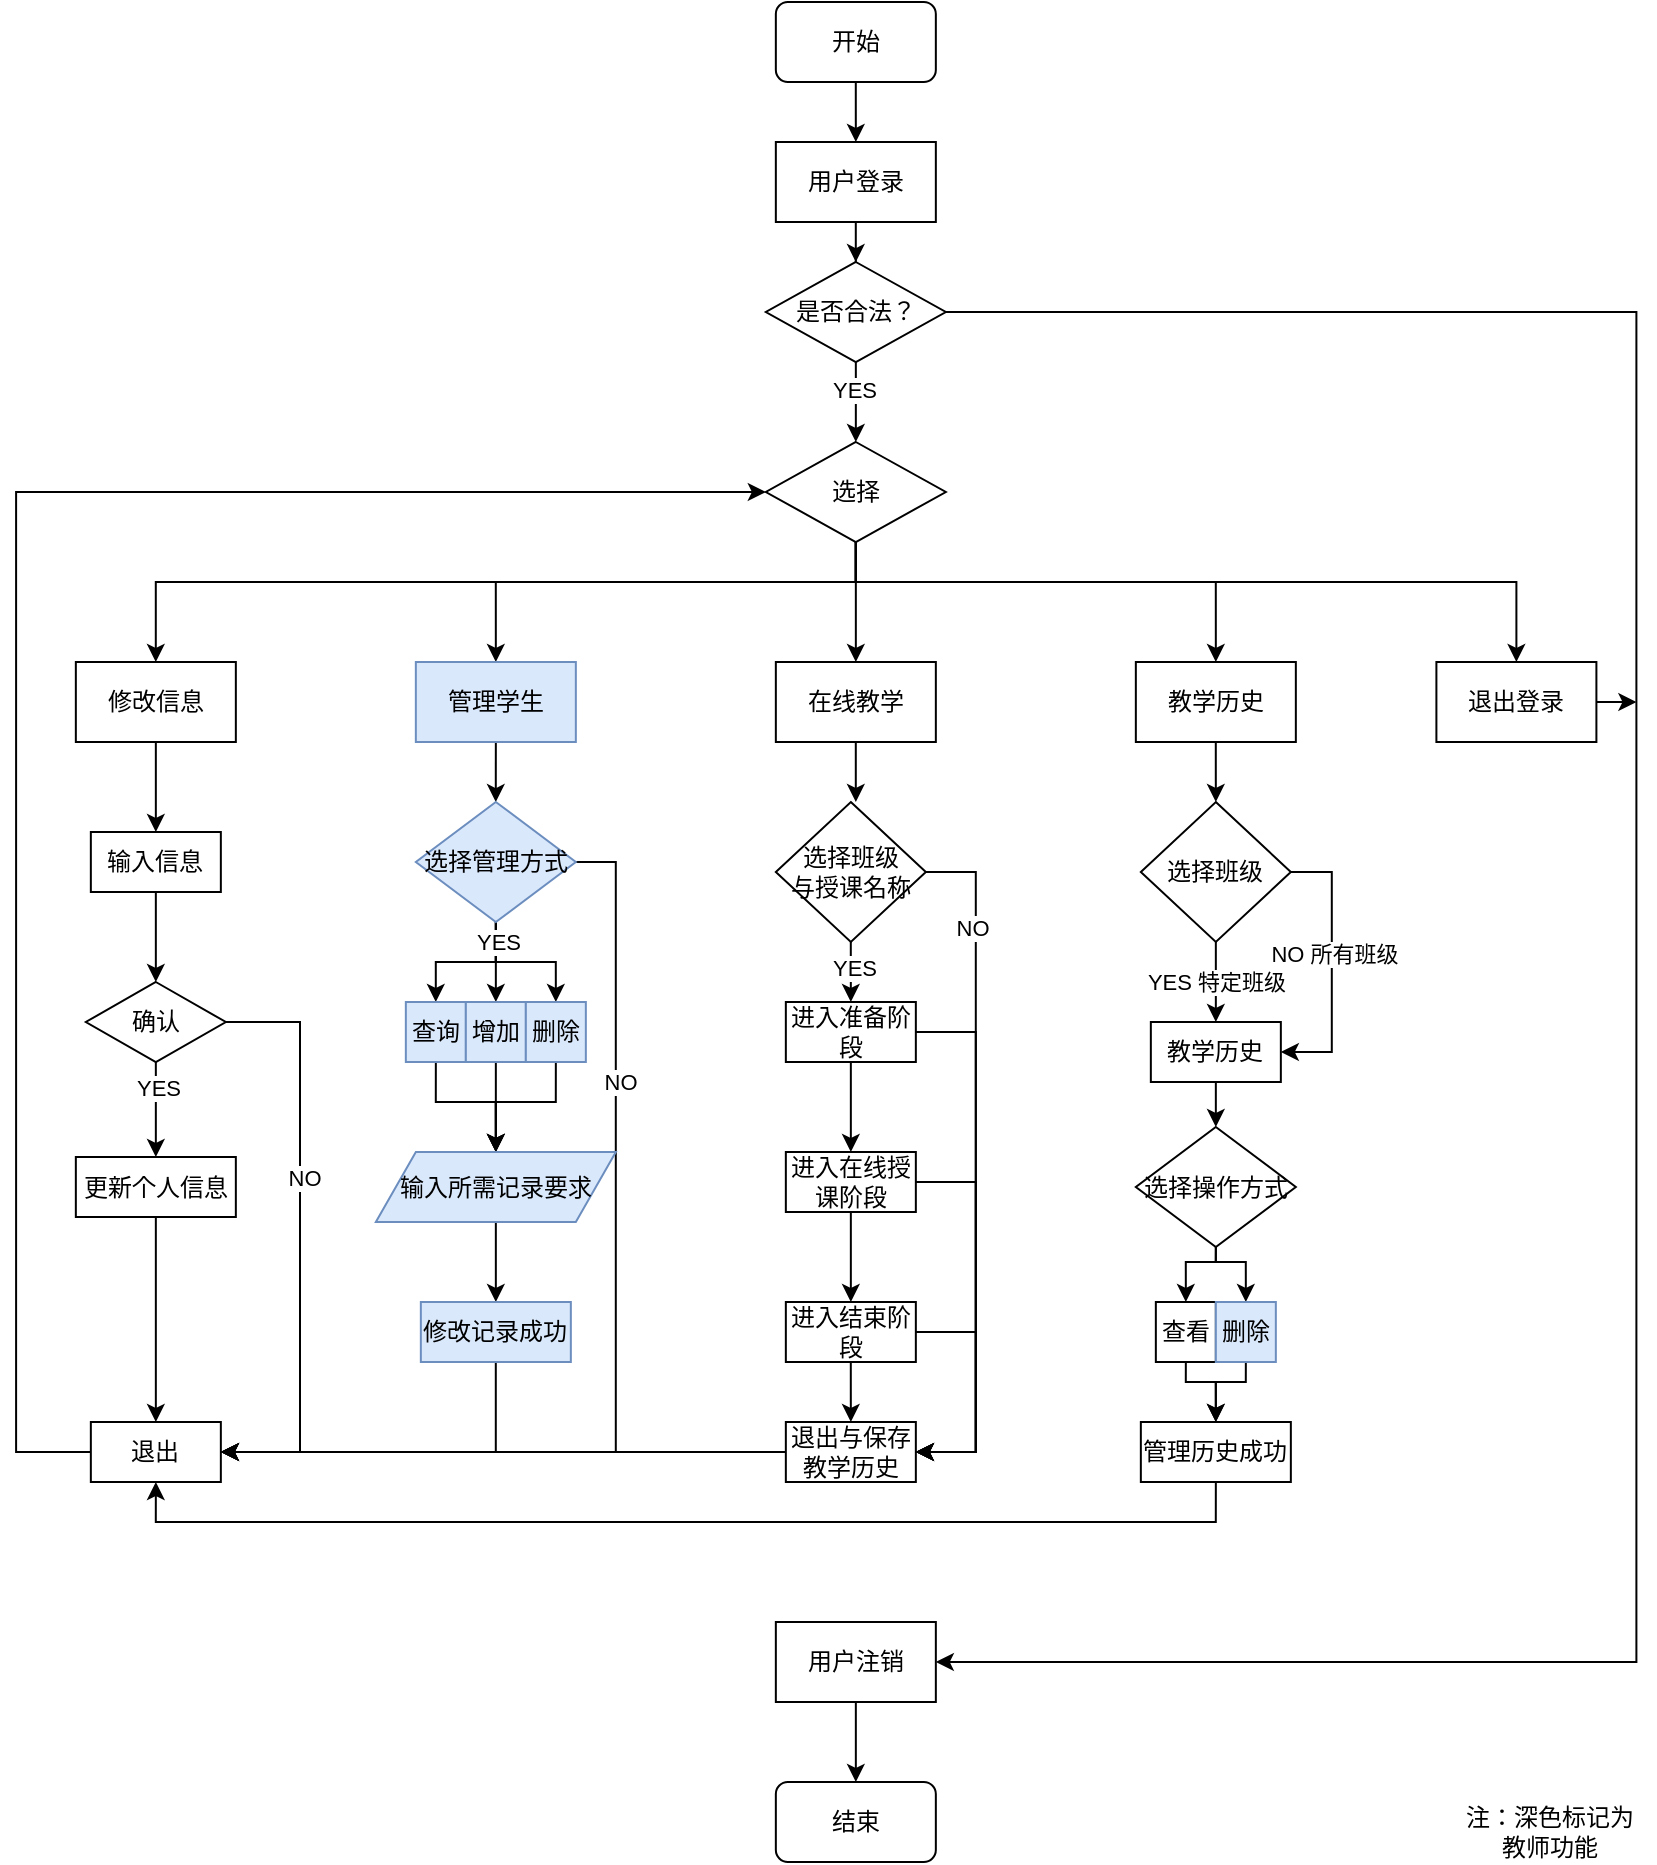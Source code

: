 <mxfile version="17.4.6" type="github">
  <diagram id="FC8rwYeyVndhtEH0XKV2" name="Page-1">
    <mxGraphModel dx="1266" dy="760" grid="1" gridSize="10" guides="1" tooltips="1" connect="1" arrows="1" fold="1" page="1" pageScale="1" pageWidth="827" pageHeight="1169" math="0" shadow="0">
      <root>
        <mxCell id="0" />
        <mxCell id="1" parent="0" />
        <mxCell id="85pWiXQKtu7gLdS7Zu_Z-138" style="edgeStyle=orthogonalEdgeStyle;rounded=0;orthogonalLoop=1;jettySize=auto;html=1;entryX=0.5;entryY=0;entryDx=0;entryDy=0;" edge="1" parent="1" source="85pWiXQKtu7gLdS7Zu_Z-2" target="85pWiXQKtu7gLdS7Zu_Z-4">
          <mxGeometry relative="1" as="geometry" />
        </mxCell>
        <mxCell id="85pWiXQKtu7gLdS7Zu_Z-2" value="开始" style="rounded=1;whiteSpace=wrap;html=1;" vertex="1" parent="1">
          <mxGeometry x="387.92" width="80" height="40" as="geometry" />
        </mxCell>
        <mxCell id="85pWiXQKtu7gLdS7Zu_Z-116" style="edgeStyle=orthogonalEdgeStyle;rounded=0;orthogonalLoop=1;jettySize=auto;html=1;" edge="1" parent="1" source="85pWiXQKtu7gLdS7Zu_Z-4" target="85pWiXQKtu7gLdS7Zu_Z-5">
          <mxGeometry relative="1" as="geometry" />
        </mxCell>
        <mxCell id="85pWiXQKtu7gLdS7Zu_Z-4" value="用户登录" style="rounded=0;whiteSpace=wrap;html=1;" vertex="1" parent="1">
          <mxGeometry x="387.92" y="70" width="80" height="40" as="geometry" />
        </mxCell>
        <mxCell id="85pWiXQKtu7gLdS7Zu_Z-117" style="edgeStyle=orthogonalEdgeStyle;rounded=0;orthogonalLoop=1;jettySize=auto;html=1;exitX=0.5;exitY=1;exitDx=0;exitDy=0;entryX=0.5;entryY=0;entryDx=0;entryDy=0;" edge="1" parent="1" source="85pWiXQKtu7gLdS7Zu_Z-5" target="85pWiXQKtu7gLdS7Zu_Z-6">
          <mxGeometry relative="1" as="geometry" />
        </mxCell>
        <mxCell id="85pWiXQKtu7gLdS7Zu_Z-119" value="YES" style="edgeLabel;html=1;align=center;verticalAlign=middle;resizable=0;points=[];" vertex="1" connectable="0" parent="85pWiXQKtu7gLdS7Zu_Z-117">
          <mxGeometry x="-0.471" y="-1" relative="1" as="geometry">
            <mxPoint y="3" as="offset" />
          </mxGeometry>
        </mxCell>
        <mxCell id="85pWiXQKtu7gLdS7Zu_Z-130" style="edgeStyle=orthogonalEdgeStyle;rounded=0;orthogonalLoop=1;jettySize=auto;html=1;entryX=1;entryY=0.5;entryDx=0;entryDy=0;exitX=1;exitY=0.5;exitDx=0;exitDy=0;" edge="1" parent="1" source="85pWiXQKtu7gLdS7Zu_Z-5" target="85pWiXQKtu7gLdS7Zu_Z-118">
          <mxGeometry relative="1" as="geometry">
            <Array as="points">
              <mxPoint x="818.2" y="155" />
              <mxPoint x="818.2" y="830" />
            </Array>
          </mxGeometry>
        </mxCell>
        <mxCell id="85pWiXQKtu7gLdS7Zu_Z-5" value="是否合法？" style="rhombus;whiteSpace=wrap;html=1;" vertex="1" parent="1">
          <mxGeometry x="382.92" y="130" width="90" height="50" as="geometry" />
        </mxCell>
        <mxCell id="85pWiXQKtu7gLdS7Zu_Z-121" style="edgeStyle=orthogonalEdgeStyle;rounded=0;orthogonalLoop=1;jettySize=auto;html=1;entryX=0.5;entryY=0;entryDx=0;entryDy=0;" edge="1" parent="1" source="85pWiXQKtu7gLdS7Zu_Z-6" target="85pWiXQKtu7gLdS7Zu_Z-11">
          <mxGeometry relative="1" as="geometry" />
        </mxCell>
        <mxCell id="85pWiXQKtu7gLdS7Zu_Z-122" style="edgeStyle=orthogonalEdgeStyle;rounded=0;orthogonalLoop=1;jettySize=auto;html=1;" edge="1" parent="1" source="85pWiXQKtu7gLdS7Zu_Z-6" target="85pWiXQKtu7gLdS7Zu_Z-7">
          <mxGeometry relative="1" as="geometry">
            <Array as="points">
              <mxPoint x="427.92" y="290" />
              <mxPoint x="77.92" y="290" />
            </Array>
          </mxGeometry>
        </mxCell>
        <mxCell id="85pWiXQKtu7gLdS7Zu_Z-123" style="edgeStyle=orthogonalEdgeStyle;rounded=0;orthogonalLoop=1;jettySize=auto;html=1;entryX=0.5;entryY=0;entryDx=0;entryDy=0;" edge="1" parent="1" source="85pWiXQKtu7gLdS7Zu_Z-6" target="85pWiXQKtu7gLdS7Zu_Z-10">
          <mxGeometry relative="1" as="geometry">
            <Array as="points">
              <mxPoint x="427.92" y="290" />
              <mxPoint x="247.92" y="290" />
            </Array>
          </mxGeometry>
        </mxCell>
        <mxCell id="85pWiXQKtu7gLdS7Zu_Z-124" style="edgeStyle=orthogonalEdgeStyle;rounded=0;orthogonalLoop=1;jettySize=auto;html=1;entryX=0.5;entryY=0;entryDx=0;entryDy=0;" edge="1" parent="1" source="85pWiXQKtu7gLdS7Zu_Z-6" target="85pWiXQKtu7gLdS7Zu_Z-12">
          <mxGeometry relative="1" as="geometry">
            <Array as="points">
              <mxPoint x="427.92" y="290" />
              <mxPoint x="607.92" y="290" />
            </Array>
          </mxGeometry>
        </mxCell>
        <mxCell id="85pWiXQKtu7gLdS7Zu_Z-136" style="edgeStyle=orthogonalEdgeStyle;rounded=0;orthogonalLoop=1;jettySize=auto;html=1;entryX=0.5;entryY=0;entryDx=0;entryDy=0;" edge="1" parent="1" source="85pWiXQKtu7gLdS7Zu_Z-6" target="85pWiXQKtu7gLdS7Zu_Z-120">
          <mxGeometry relative="1" as="geometry">
            <Array as="points">
              <mxPoint x="428.2" y="290" />
              <mxPoint x="758.2" y="290" />
            </Array>
          </mxGeometry>
        </mxCell>
        <mxCell id="85pWiXQKtu7gLdS7Zu_Z-6" value="选择" style="rhombus;whiteSpace=wrap;html=1;" vertex="1" parent="1">
          <mxGeometry x="382.92" y="220" width="90" height="50" as="geometry" />
        </mxCell>
        <mxCell id="85pWiXQKtu7gLdS7Zu_Z-23" style="edgeStyle=orthogonalEdgeStyle;rounded=0;orthogonalLoop=1;jettySize=auto;html=1;entryX=0.5;entryY=0;entryDx=0;entryDy=0;" edge="1" parent="1" source="85pWiXQKtu7gLdS7Zu_Z-7" target="85pWiXQKtu7gLdS7Zu_Z-19">
          <mxGeometry relative="1" as="geometry" />
        </mxCell>
        <mxCell id="85pWiXQKtu7gLdS7Zu_Z-7" value="修改信息" style="rounded=0;whiteSpace=wrap;html=1;" vertex="1" parent="1">
          <mxGeometry x="37.92" y="330" width="80" height="40" as="geometry" />
        </mxCell>
        <mxCell id="85pWiXQKtu7gLdS7Zu_Z-37" style="edgeStyle=orthogonalEdgeStyle;rounded=0;orthogonalLoop=1;jettySize=auto;html=1;exitX=0.5;exitY=1;exitDx=0;exitDy=0;" edge="1" parent="1" source="85pWiXQKtu7gLdS7Zu_Z-10" target="85pWiXQKtu7gLdS7Zu_Z-13">
          <mxGeometry relative="1" as="geometry" />
        </mxCell>
        <mxCell id="85pWiXQKtu7gLdS7Zu_Z-10" value="管理学生" style="rounded=0;whiteSpace=wrap;html=1;fillColor=#dae8fc;strokeColor=#6c8ebf;" vertex="1" parent="1">
          <mxGeometry x="207.92" y="330" width="80" height="40" as="geometry" />
        </mxCell>
        <mxCell id="85pWiXQKtu7gLdS7Zu_Z-60" style="edgeStyle=orthogonalEdgeStyle;rounded=0;orthogonalLoop=1;jettySize=auto;html=1;" edge="1" parent="1" source="85pWiXQKtu7gLdS7Zu_Z-11">
          <mxGeometry relative="1" as="geometry">
            <mxPoint x="427.92" y="400" as="targetPoint" />
          </mxGeometry>
        </mxCell>
        <mxCell id="85pWiXQKtu7gLdS7Zu_Z-11" value="在线教学" style="rounded=0;whiteSpace=wrap;html=1;" vertex="1" parent="1">
          <mxGeometry x="387.92" y="330" width="80" height="40" as="geometry" />
        </mxCell>
        <mxCell id="85pWiXQKtu7gLdS7Zu_Z-99" style="edgeStyle=orthogonalEdgeStyle;rounded=0;orthogonalLoop=1;jettySize=auto;html=1;entryX=0.5;entryY=0;entryDx=0;entryDy=0;" edge="1" parent="1" source="85pWiXQKtu7gLdS7Zu_Z-12" target="85pWiXQKtu7gLdS7Zu_Z-86">
          <mxGeometry relative="1" as="geometry" />
        </mxCell>
        <mxCell id="85pWiXQKtu7gLdS7Zu_Z-12" value="教学历史" style="rounded=0;whiteSpace=wrap;html=1;" vertex="1" parent="1">
          <mxGeometry x="567.92" y="330" width="80" height="40" as="geometry" />
        </mxCell>
        <mxCell id="85pWiXQKtu7gLdS7Zu_Z-38" style="edgeStyle=orthogonalEdgeStyle;rounded=0;orthogonalLoop=1;jettySize=auto;html=1;exitX=0.5;exitY=1;exitDx=0;exitDy=0;" edge="1" parent="1" source="85pWiXQKtu7gLdS7Zu_Z-13" target="85pWiXQKtu7gLdS7Zu_Z-14">
          <mxGeometry relative="1" as="geometry" />
        </mxCell>
        <mxCell id="85pWiXQKtu7gLdS7Zu_Z-39" style="edgeStyle=orthogonalEdgeStyle;rounded=0;orthogonalLoop=1;jettySize=auto;html=1;exitX=0.5;exitY=1;exitDx=0;exitDy=0;entryX=0.5;entryY=0;entryDx=0;entryDy=0;" edge="1" parent="1" source="85pWiXQKtu7gLdS7Zu_Z-13" target="85pWiXQKtu7gLdS7Zu_Z-16">
          <mxGeometry relative="1" as="geometry" />
        </mxCell>
        <mxCell id="85pWiXQKtu7gLdS7Zu_Z-40" style="edgeStyle=orthogonalEdgeStyle;rounded=0;orthogonalLoop=1;jettySize=auto;html=1;exitX=0.5;exitY=1;exitDx=0;exitDy=0;entryX=0.5;entryY=0;entryDx=0;entryDy=0;" edge="1" parent="1" source="85pWiXQKtu7gLdS7Zu_Z-13" target="85pWiXQKtu7gLdS7Zu_Z-17">
          <mxGeometry relative="1" as="geometry" />
        </mxCell>
        <mxCell id="85pWiXQKtu7gLdS7Zu_Z-48" value="YES" style="edgeLabel;html=1;align=center;verticalAlign=middle;resizable=0;points=[];" vertex="1" connectable="0" parent="85pWiXQKtu7gLdS7Zu_Z-40">
          <mxGeometry x="-0.714" y="1" relative="1" as="geometry">
            <mxPoint as="offset" />
          </mxGeometry>
        </mxCell>
        <mxCell id="85pWiXQKtu7gLdS7Zu_Z-55" style="edgeStyle=orthogonalEdgeStyle;rounded=0;orthogonalLoop=1;jettySize=auto;html=1;exitX=1;exitY=0.5;exitDx=0;exitDy=0;entryX=1;entryY=0.5;entryDx=0;entryDy=0;" edge="1" parent="1" source="85pWiXQKtu7gLdS7Zu_Z-13" target="85pWiXQKtu7gLdS7Zu_Z-31">
          <mxGeometry relative="1" as="geometry">
            <Array as="points">
              <mxPoint x="307.92" y="430" />
              <mxPoint x="307.92" y="725" />
            </Array>
          </mxGeometry>
        </mxCell>
        <mxCell id="85pWiXQKtu7gLdS7Zu_Z-56" value="NO" style="edgeLabel;html=1;align=center;verticalAlign=middle;resizable=0;points=[];" vertex="1" connectable="0" parent="85pWiXQKtu7gLdS7Zu_Z-55">
          <mxGeometry x="-0.493" y="2" relative="1" as="geometry">
            <mxPoint as="offset" />
          </mxGeometry>
        </mxCell>
        <mxCell id="85pWiXQKtu7gLdS7Zu_Z-13" value="选择管理方式" style="rhombus;whiteSpace=wrap;html=1;fillColor=#dae8fc;strokeColor=#6c8ebf;" vertex="1" parent="1">
          <mxGeometry x="207.92" y="400" width="80" height="60" as="geometry" />
        </mxCell>
        <mxCell id="85pWiXQKtu7gLdS7Zu_Z-41" style="edgeStyle=orthogonalEdgeStyle;rounded=0;orthogonalLoop=1;jettySize=auto;html=1;exitX=0.5;exitY=1;exitDx=0;exitDy=0;entryX=0.5;entryY=0;entryDx=0;entryDy=0;" edge="1" parent="1" source="85pWiXQKtu7gLdS7Zu_Z-14" target="85pWiXQKtu7gLdS7Zu_Z-35">
          <mxGeometry relative="1" as="geometry">
            <Array as="points">
              <mxPoint x="217.92" y="550" />
              <mxPoint x="247.92" y="550" />
            </Array>
          </mxGeometry>
        </mxCell>
        <mxCell id="85pWiXQKtu7gLdS7Zu_Z-14" value="查询" style="rounded=0;whiteSpace=wrap;html=1;fillColor=#dae8fc;strokeColor=#6c8ebf;" vertex="1" parent="1">
          <mxGeometry x="202.92" y="500" width="30" height="30" as="geometry" />
        </mxCell>
        <mxCell id="85pWiXQKtu7gLdS7Zu_Z-42" style="edgeStyle=orthogonalEdgeStyle;rounded=0;orthogonalLoop=1;jettySize=auto;html=1;exitX=0.5;exitY=1;exitDx=0;exitDy=0;entryX=0.5;entryY=0;entryDx=0;entryDy=0;" edge="1" parent="1" source="85pWiXQKtu7gLdS7Zu_Z-16" target="85pWiXQKtu7gLdS7Zu_Z-35">
          <mxGeometry relative="1" as="geometry" />
        </mxCell>
        <mxCell id="85pWiXQKtu7gLdS7Zu_Z-16" value="增加" style="rounded=0;whiteSpace=wrap;html=1;fillColor=#dae8fc;strokeColor=#6c8ebf;" vertex="1" parent="1">
          <mxGeometry x="232.92" y="500" width="30" height="30" as="geometry" />
        </mxCell>
        <mxCell id="85pWiXQKtu7gLdS7Zu_Z-43" style="edgeStyle=orthogonalEdgeStyle;rounded=0;orthogonalLoop=1;jettySize=auto;html=1;exitX=0.5;exitY=1;exitDx=0;exitDy=0;entryX=0.5;entryY=0;entryDx=0;entryDy=0;" edge="1" parent="1" source="85pWiXQKtu7gLdS7Zu_Z-17" target="85pWiXQKtu7gLdS7Zu_Z-35">
          <mxGeometry relative="1" as="geometry">
            <Array as="points">
              <mxPoint x="277.92" y="550" />
              <mxPoint x="247.92" y="550" />
            </Array>
          </mxGeometry>
        </mxCell>
        <mxCell id="85pWiXQKtu7gLdS7Zu_Z-17" value="删除" style="rounded=0;whiteSpace=wrap;html=1;fillColor=#dae8fc;strokeColor=#6c8ebf;" vertex="1" parent="1">
          <mxGeometry x="262.92" y="500" width="30" height="30" as="geometry" />
        </mxCell>
        <mxCell id="85pWiXQKtu7gLdS7Zu_Z-145" style="edgeStyle=orthogonalEdgeStyle;rounded=0;orthogonalLoop=1;jettySize=auto;html=1;entryX=0.5;entryY=0;entryDx=0;entryDy=0;" edge="1" parent="1" source="85pWiXQKtu7gLdS7Zu_Z-19" target="85pWiXQKtu7gLdS7Zu_Z-21">
          <mxGeometry relative="1" as="geometry" />
        </mxCell>
        <mxCell id="85pWiXQKtu7gLdS7Zu_Z-19" value="输入信息" style="rounded=0;whiteSpace=wrap;html=1;" vertex="1" parent="1">
          <mxGeometry x="45.42" y="415" width="65" height="30" as="geometry" />
        </mxCell>
        <mxCell id="85pWiXQKtu7gLdS7Zu_Z-25" style="edgeStyle=orthogonalEdgeStyle;rounded=0;orthogonalLoop=1;jettySize=auto;html=1;exitX=0.5;exitY=1;exitDx=0;exitDy=0;" edge="1" parent="1" source="85pWiXQKtu7gLdS7Zu_Z-21" target="85pWiXQKtu7gLdS7Zu_Z-22">
          <mxGeometry relative="1" as="geometry" />
        </mxCell>
        <mxCell id="85pWiXQKtu7gLdS7Zu_Z-27" value="YES" style="edgeLabel;html=1;align=center;verticalAlign=middle;resizable=0;points=[];" vertex="1" connectable="0" parent="85pWiXQKtu7gLdS7Zu_Z-25">
          <mxGeometry x="-0.45" y="1" relative="1" as="geometry">
            <mxPoint as="offset" />
          </mxGeometry>
        </mxCell>
        <mxCell id="85pWiXQKtu7gLdS7Zu_Z-32" style="edgeStyle=orthogonalEdgeStyle;rounded=0;orthogonalLoop=1;jettySize=auto;html=1;exitX=1;exitY=0.5;exitDx=0;exitDy=0;entryX=1;entryY=0.5;entryDx=0;entryDy=0;" edge="1" parent="1" source="85pWiXQKtu7gLdS7Zu_Z-21" target="85pWiXQKtu7gLdS7Zu_Z-31">
          <mxGeometry relative="1" as="geometry">
            <Array as="points">
              <mxPoint x="150" y="510" />
              <mxPoint x="150" y="725" />
            </Array>
          </mxGeometry>
        </mxCell>
        <mxCell id="85pWiXQKtu7gLdS7Zu_Z-33" value="NO" style="edgeLabel;html=1;align=center;verticalAlign=middle;resizable=0;points=[];" vertex="1" connectable="0" parent="85pWiXQKtu7gLdS7Zu_Z-32">
          <mxGeometry x="-0.21" y="2" relative="1" as="geometry">
            <mxPoint as="offset" />
          </mxGeometry>
        </mxCell>
        <mxCell id="85pWiXQKtu7gLdS7Zu_Z-21" value="确认" style="rhombus;whiteSpace=wrap;html=1;" vertex="1" parent="1">
          <mxGeometry x="42.92" y="490" width="70" height="40" as="geometry" />
        </mxCell>
        <mxCell id="85pWiXQKtu7gLdS7Zu_Z-52" style="edgeStyle=orthogonalEdgeStyle;rounded=0;orthogonalLoop=1;jettySize=auto;html=1;entryX=0.5;entryY=0;entryDx=0;entryDy=0;" edge="1" parent="1" source="85pWiXQKtu7gLdS7Zu_Z-22" target="85pWiXQKtu7gLdS7Zu_Z-31">
          <mxGeometry relative="1" as="geometry" />
        </mxCell>
        <mxCell id="85pWiXQKtu7gLdS7Zu_Z-22" value="更新个人信息" style="rounded=0;whiteSpace=wrap;html=1;" vertex="1" parent="1">
          <mxGeometry x="37.92" y="577.5" width="80" height="30" as="geometry" />
        </mxCell>
        <mxCell id="85pWiXQKtu7gLdS7Zu_Z-126" style="edgeStyle=orthogonalEdgeStyle;rounded=0;orthogonalLoop=1;jettySize=auto;html=1;entryX=0;entryY=0.5;entryDx=0;entryDy=0;" edge="1" parent="1" source="85pWiXQKtu7gLdS7Zu_Z-31" target="85pWiXQKtu7gLdS7Zu_Z-6">
          <mxGeometry relative="1" as="geometry">
            <Array as="points">
              <mxPoint x="8.06" y="725" />
              <mxPoint x="8.06" y="245" />
            </Array>
          </mxGeometry>
        </mxCell>
        <mxCell id="85pWiXQKtu7gLdS7Zu_Z-31" value="退出" style="rounded=0;whiteSpace=wrap;html=1;" vertex="1" parent="1">
          <mxGeometry x="45.42" y="710" width="65" height="30" as="geometry" />
        </mxCell>
        <mxCell id="85pWiXQKtu7gLdS7Zu_Z-45" style="edgeStyle=orthogonalEdgeStyle;rounded=0;orthogonalLoop=1;jettySize=auto;html=1;entryX=0.5;entryY=0;entryDx=0;entryDy=0;" edge="1" parent="1" source="85pWiXQKtu7gLdS7Zu_Z-35" target="85pWiXQKtu7gLdS7Zu_Z-44">
          <mxGeometry relative="1" as="geometry" />
        </mxCell>
        <mxCell id="85pWiXQKtu7gLdS7Zu_Z-35" value="输入所需记录要求" style="shape=parallelogram;perimeter=parallelogramPerimeter;whiteSpace=wrap;html=1;fixedSize=1;fillColor=#dae8fc;strokeColor=#6c8ebf;" vertex="1" parent="1">
          <mxGeometry x="187.92" y="575" width="120" height="35" as="geometry" />
        </mxCell>
        <mxCell id="85pWiXQKtu7gLdS7Zu_Z-54" style="edgeStyle=orthogonalEdgeStyle;rounded=0;orthogonalLoop=1;jettySize=auto;html=1;entryX=1;entryY=0.5;entryDx=0;entryDy=0;" edge="1" parent="1" source="85pWiXQKtu7gLdS7Zu_Z-44" target="85pWiXQKtu7gLdS7Zu_Z-31">
          <mxGeometry relative="1" as="geometry">
            <Array as="points">
              <mxPoint x="247.92" y="725" />
            </Array>
          </mxGeometry>
        </mxCell>
        <mxCell id="85pWiXQKtu7gLdS7Zu_Z-44" value="修改记录成功" style="rounded=0;whiteSpace=wrap;html=1;fillColor=#dae8fc;strokeColor=#6c8ebf;" vertex="1" parent="1">
          <mxGeometry x="210.42" y="650" width="75" height="30" as="geometry" />
        </mxCell>
        <mxCell id="85pWiXQKtu7gLdS7Zu_Z-76" style="edgeStyle=orthogonalEdgeStyle;rounded=0;orthogonalLoop=1;jettySize=auto;html=1;entryX=0.5;entryY=0;entryDx=0;entryDy=0;" edge="1" parent="1" source="85pWiXQKtu7gLdS7Zu_Z-61" target="85pWiXQKtu7gLdS7Zu_Z-62">
          <mxGeometry relative="1" as="geometry" />
        </mxCell>
        <mxCell id="85pWiXQKtu7gLdS7Zu_Z-77" style="edgeStyle=orthogonalEdgeStyle;rounded=0;orthogonalLoop=1;jettySize=auto;html=1;entryX=1;entryY=0.5;entryDx=0;entryDy=0;" edge="1" parent="1" source="85pWiXQKtu7gLdS7Zu_Z-61" target="85pWiXQKtu7gLdS7Zu_Z-69">
          <mxGeometry relative="1" as="geometry">
            <Array as="points">
              <mxPoint x="487.92" y="515" />
              <mxPoint x="487.92" y="725" />
            </Array>
          </mxGeometry>
        </mxCell>
        <mxCell id="85pWiXQKtu7gLdS7Zu_Z-61" value="进入准备阶段" style="rounded=0;whiteSpace=wrap;html=1;" vertex="1" parent="1">
          <mxGeometry x="392.92" y="500" width="65" height="30" as="geometry" />
        </mxCell>
        <mxCell id="85pWiXQKtu7gLdS7Zu_Z-78" style="edgeStyle=orthogonalEdgeStyle;rounded=0;orthogonalLoop=1;jettySize=auto;html=1;entryX=0.5;entryY=0;entryDx=0;entryDy=0;" edge="1" parent="1" source="85pWiXQKtu7gLdS7Zu_Z-62" target="85pWiXQKtu7gLdS7Zu_Z-68">
          <mxGeometry relative="1" as="geometry" />
        </mxCell>
        <mxCell id="85pWiXQKtu7gLdS7Zu_Z-79" style="edgeStyle=orthogonalEdgeStyle;rounded=0;orthogonalLoop=1;jettySize=auto;html=1;entryX=1;entryY=0.5;entryDx=0;entryDy=0;" edge="1" parent="1" source="85pWiXQKtu7gLdS7Zu_Z-62" target="85pWiXQKtu7gLdS7Zu_Z-69">
          <mxGeometry relative="1" as="geometry">
            <Array as="points">
              <mxPoint x="487.92" y="590" />
              <mxPoint x="487.92" y="725" />
            </Array>
          </mxGeometry>
        </mxCell>
        <mxCell id="85pWiXQKtu7gLdS7Zu_Z-62" value="进入在线授课阶段" style="rounded=0;whiteSpace=wrap;html=1;" vertex="1" parent="1">
          <mxGeometry x="392.92" y="575" width="65" height="30" as="geometry" />
        </mxCell>
        <mxCell id="85pWiXQKtu7gLdS7Zu_Z-80" style="edgeStyle=orthogonalEdgeStyle;rounded=0;orthogonalLoop=1;jettySize=auto;html=1;entryX=0.5;entryY=0;entryDx=0;entryDy=0;" edge="1" parent="1" source="85pWiXQKtu7gLdS7Zu_Z-68" target="85pWiXQKtu7gLdS7Zu_Z-69">
          <mxGeometry relative="1" as="geometry" />
        </mxCell>
        <mxCell id="85pWiXQKtu7gLdS7Zu_Z-81" style="edgeStyle=orthogonalEdgeStyle;rounded=0;orthogonalLoop=1;jettySize=auto;html=1;entryX=1;entryY=0.5;entryDx=0;entryDy=0;" edge="1" parent="1" source="85pWiXQKtu7gLdS7Zu_Z-68" target="85pWiXQKtu7gLdS7Zu_Z-69">
          <mxGeometry relative="1" as="geometry">
            <Array as="points">
              <mxPoint x="487.92" y="665" />
              <mxPoint x="487.92" y="725" />
            </Array>
          </mxGeometry>
        </mxCell>
        <mxCell id="85pWiXQKtu7gLdS7Zu_Z-68" value="进入结束阶段" style="rounded=0;whiteSpace=wrap;html=1;" vertex="1" parent="1">
          <mxGeometry x="392.92" y="650" width="65" height="30" as="geometry" />
        </mxCell>
        <mxCell id="85pWiXQKtu7gLdS7Zu_Z-84" style="edgeStyle=orthogonalEdgeStyle;rounded=0;orthogonalLoop=1;jettySize=auto;html=1;entryX=1;entryY=0.5;entryDx=0;entryDy=0;" edge="1" parent="1" source="85pWiXQKtu7gLdS7Zu_Z-69" target="85pWiXQKtu7gLdS7Zu_Z-31">
          <mxGeometry relative="1" as="geometry" />
        </mxCell>
        <mxCell id="85pWiXQKtu7gLdS7Zu_Z-69" value="退出与保存教学历史" style="rounded=0;whiteSpace=wrap;html=1;" vertex="1" parent="1">
          <mxGeometry x="392.92" y="710" width="65" height="30" as="geometry" />
        </mxCell>
        <mxCell id="85pWiXQKtu7gLdS7Zu_Z-73" style="edgeStyle=orthogonalEdgeStyle;rounded=0;orthogonalLoop=1;jettySize=auto;html=1;entryX=0.5;entryY=0;entryDx=0;entryDy=0;" edge="1" parent="1" source="85pWiXQKtu7gLdS7Zu_Z-71" target="85pWiXQKtu7gLdS7Zu_Z-61">
          <mxGeometry relative="1" as="geometry" />
        </mxCell>
        <mxCell id="85pWiXQKtu7gLdS7Zu_Z-74" value="YES" style="edgeLabel;html=1;align=center;verticalAlign=middle;resizable=0;points=[];" vertex="1" connectable="0" parent="85pWiXQKtu7gLdS7Zu_Z-73">
          <mxGeometry x="0.32" y="1" relative="1" as="geometry">
            <mxPoint as="offset" />
          </mxGeometry>
        </mxCell>
        <mxCell id="85pWiXQKtu7gLdS7Zu_Z-82" style="edgeStyle=orthogonalEdgeStyle;rounded=0;orthogonalLoop=1;jettySize=auto;html=1;entryX=1;entryY=0.5;entryDx=0;entryDy=0;" edge="1" parent="1" source="85pWiXQKtu7gLdS7Zu_Z-71" target="85pWiXQKtu7gLdS7Zu_Z-69">
          <mxGeometry relative="1" as="geometry">
            <Array as="points">
              <mxPoint x="487.92" y="435" />
              <mxPoint x="487.92" y="725" />
            </Array>
          </mxGeometry>
        </mxCell>
        <mxCell id="85pWiXQKtu7gLdS7Zu_Z-83" value="NO" style="edgeLabel;html=1;align=center;verticalAlign=middle;resizable=0;points=[];" vertex="1" connectable="0" parent="85pWiXQKtu7gLdS7Zu_Z-82">
          <mxGeometry x="-0.692" y="-2" relative="1" as="geometry">
            <mxPoint as="offset" />
          </mxGeometry>
        </mxCell>
        <mxCell id="85pWiXQKtu7gLdS7Zu_Z-71" value="选择班级&lt;br&gt;与授课名称" style="rhombus;whiteSpace=wrap;html=1;" vertex="1" parent="1">
          <mxGeometry x="387.92" y="400" width="75" height="70" as="geometry" />
        </mxCell>
        <mxCell id="85pWiXQKtu7gLdS7Zu_Z-91" style="edgeStyle=orthogonalEdgeStyle;rounded=0;orthogonalLoop=1;jettySize=auto;html=1;entryX=0.5;entryY=0;entryDx=0;entryDy=0;" edge="1" parent="1" source="85pWiXQKtu7gLdS7Zu_Z-86" target="85pWiXQKtu7gLdS7Zu_Z-88">
          <mxGeometry relative="1" as="geometry" />
        </mxCell>
        <mxCell id="85pWiXQKtu7gLdS7Zu_Z-92" value="YES 特定班级" style="edgeLabel;html=1;align=center;verticalAlign=middle;resizable=0;points=[];" vertex="1" connectable="0" parent="85pWiXQKtu7gLdS7Zu_Z-91">
          <mxGeometry x="0.54" y="3" relative="1" as="geometry">
            <mxPoint x="-3" y="-11" as="offset" />
          </mxGeometry>
        </mxCell>
        <mxCell id="85pWiXQKtu7gLdS7Zu_Z-94" style="edgeStyle=orthogonalEdgeStyle;rounded=0;orthogonalLoop=1;jettySize=auto;html=1;entryX=1;entryY=0.5;entryDx=0;entryDy=0;" edge="1" parent="1" source="85pWiXQKtu7gLdS7Zu_Z-86" target="85pWiXQKtu7gLdS7Zu_Z-88">
          <mxGeometry relative="1" as="geometry">
            <Array as="points">
              <mxPoint x="665.92" y="435" />
              <mxPoint x="665.92" y="525" />
            </Array>
          </mxGeometry>
        </mxCell>
        <mxCell id="85pWiXQKtu7gLdS7Zu_Z-95" value="NO 所有班级" style="edgeLabel;html=1;align=center;verticalAlign=middle;resizable=0;points=[];" vertex="1" connectable="0" parent="85pWiXQKtu7gLdS7Zu_Z-94">
          <mxGeometry x="-0.11" y="1" relative="1" as="geometry">
            <mxPoint y="1" as="offset" />
          </mxGeometry>
        </mxCell>
        <mxCell id="85pWiXQKtu7gLdS7Zu_Z-86" value="选择班级" style="rhombus;whiteSpace=wrap;html=1;" vertex="1" parent="1">
          <mxGeometry x="570.42" y="400" width="75" height="70" as="geometry" />
        </mxCell>
        <mxCell id="85pWiXQKtu7gLdS7Zu_Z-100" style="edgeStyle=orthogonalEdgeStyle;rounded=0;orthogonalLoop=1;jettySize=auto;html=1;exitX=0.5;exitY=1;exitDx=0;exitDy=0;entryX=0.5;entryY=0;entryDx=0;entryDy=0;" edge="1" parent="1" source="85pWiXQKtu7gLdS7Zu_Z-88" target="85pWiXQKtu7gLdS7Zu_Z-89">
          <mxGeometry relative="1" as="geometry" />
        </mxCell>
        <mxCell id="85pWiXQKtu7gLdS7Zu_Z-88" value="教学历史" style="rounded=0;whiteSpace=wrap;html=1;" vertex="1" parent="1">
          <mxGeometry x="575.42" y="510" width="65" height="30" as="geometry" />
        </mxCell>
        <mxCell id="85pWiXQKtu7gLdS7Zu_Z-101" style="edgeStyle=orthogonalEdgeStyle;rounded=0;orthogonalLoop=1;jettySize=auto;html=1;exitX=0.5;exitY=1;exitDx=0;exitDy=0;entryX=0.5;entryY=0;entryDx=0;entryDy=0;" edge="1" parent="1" source="85pWiXQKtu7gLdS7Zu_Z-89" target="85pWiXQKtu7gLdS7Zu_Z-96">
          <mxGeometry relative="1" as="geometry">
            <Array as="points">
              <mxPoint x="607.92" y="630" />
              <mxPoint x="592.92" y="630" />
            </Array>
          </mxGeometry>
        </mxCell>
        <mxCell id="85pWiXQKtu7gLdS7Zu_Z-102" style="edgeStyle=orthogonalEdgeStyle;rounded=0;orthogonalLoop=1;jettySize=auto;html=1;exitX=0.5;exitY=1;exitDx=0;exitDy=0;entryX=0.5;entryY=0;entryDx=0;entryDy=0;" edge="1" parent="1" source="85pWiXQKtu7gLdS7Zu_Z-89" target="85pWiXQKtu7gLdS7Zu_Z-97">
          <mxGeometry relative="1" as="geometry">
            <Array as="points">
              <mxPoint x="607.92" y="630" />
              <mxPoint x="622.92" y="630" />
            </Array>
          </mxGeometry>
        </mxCell>
        <mxCell id="85pWiXQKtu7gLdS7Zu_Z-89" value="选择操作方式" style="rhombus;whiteSpace=wrap;html=1;" vertex="1" parent="1">
          <mxGeometry x="567.92" y="562.5" width="80" height="60" as="geometry" />
        </mxCell>
        <mxCell id="85pWiXQKtu7gLdS7Zu_Z-108" style="edgeStyle=orthogonalEdgeStyle;rounded=0;orthogonalLoop=1;jettySize=auto;html=1;exitX=0.5;exitY=1;exitDx=0;exitDy=0;entryX=0.5;entryY=0;entryDx=0;entryDy=0;" edge="1" parent="1" source="85pWiXQKtu7gLdS7Zu_Z-96" target="85pWiXQKtu7gLdS7Zu_Z-98">
          <mxGeometry relative="1" as="geometry">
            <Array as="points">
              <mxPoint x="592.92" y="690" />
              <mxPoint x="607.92" y="690" />
            </Array>
          </mxGeometry>
        </mxCell>
        <mxCell id="85pWiXQKtu7gLdS7Zu_Z-96" value="查看" style="rounded=0;whiteSpace=wrap;html=1;" vertex="1" parent="1">
          <mxGeometry x="577.92" y="650" width="30" height="30" as="geometry" />
        </mxCell>
        <mxCell id="85pWiXQKtu7gLdS7Zu_Z-109" style="edgeStyle=orthogonalEdgeStyle;rounded=0;orthogonalLoop=1;jettySize=auto;html=1;exitX=0.5;exitY=1;exitDx=0;exitDy=0;entryX=0.5;entryY=0;entryDx=0;entryDy=0;" edge="1" parent="1" source="85pWiXQKtu7gLdS7Zu_Z-97" target="85pWiXQKtu7gLdS7Zu_Z-98">
          <mxGeometry relative="1" as="geometry">
            <Array as="points">
              <mxPoint x="622.92" y="690" />
              <mxPoint x="607.92" y="690" />
            </Array>
          </mxGeometry>
        </mxCell>
        <mxCell id="85pWiXQKtu7gLdS7Zu_Z-97" value="删除" style="rounded=0;whiteSpace=wrap;html=1;fillColor=#dae8fc;strokeColor=#6c8ebf;" vertex="1" parent="1">
          <mxGeometry x="607.92" y="650" width="30" height="30" as="geometry" />
        </mxCell>
        <mxCell id="85pWiXQKtu7gLdS7Zu_Z-114" style="edgeStyle=orthogonalEdgeStyle;rounded=0;orthogonalLoop=1;jettySize=auto;html=1;exitX=0.5;exitY=1;exitDx=0;exitDy=0;entryX=0.5;entryY=1;entryDx=0;entryDy=0;" edge="1" parent="1" source="85pWiXQKtu7gLdS7Zu_Z-98" target="85pWiXQKtu7gLdS7Zu_Z-31">
          <mxGeometry relative="1" as="geometry" />
        </mxCell>
        <mxCell id="85pWiXQKtu7gLdS7Zu_Z-98" value="管理历史成功" style="rounded=0;whiteSpace=wrap;html=1;" vertex="1" parent="1">
          <mxGeometry x="570.42" y="710" width="75" height="30" as="geometry" />
        </mxCell>
        <mxCell id="85pWiXQKtu7gLdS7Zu_Z-139" style="edgeStyle=orthogonalEdgeStyle;rounded=0;orthogonalLoop=1;jettySize=auto;html=1;entryX=0.5;entryY=0;entryDx=0;entryDy=0;" edge="1" parent="1" source="85pWiXQKtu7gLdS7Zu_Z-118" target="85pWiXQKtu7gLdS7Zu_Z-135">
          <mxGeometry relative="1" as="geometry" />
        </mxCell>
        <mxCell id="85pWiXQKtu7gLdS7Zu_Z-118" value="用户注销" style="rounded=0;whiteSpace=wrap;html=1;" vertex="1" parent="1">
          <mxGeometry x="387.92" y="810" width="80" height="40" as="geometry" />
        </mxCell>
        <mxCell id="85pWiXQKtu7gLdS7Zu_Z-137" style="edgeStyle=orthogonalEdgeStyle;rounded=0;orthogonalLoop=1;jettySize=auto;html=1;" edge="1" parent="1" source="85pWiXQKtu7gLdS7Zu_Z-120">
          <mxGeometry relative="1" as="geometry">
            <mxPoint x="818.2" y="350" as="targetPoint" />
          </mxGeometry>
        </mxCell>
        <mxCell id="85pWiXQKtu7gLdS7Zu_Z-120" value="退出登录" style="rounded=0;whiteSpace=wrap;html=1;" vertex="1" parent="1">
          <mxGeometry x="718.2" y="330" width="80" height="40" as="geometry" />
        </mxCell>
        <mxCell id="85pWiXQKtu7gLdS7Zu_Z-135" value="结束" style="rounded=1;whiteSpace=wrap;html=1;" vertex="1" parent="1">
          <mxGeometry x="387.92" y="890" width="80" height="40" as="geometry" />
        </mxCell>
        <mxCell id="85pWiXQKtu7gLdS7Zu_Z-140" value="注：深色标记为教师功能" style="text;html=1;strokeColor=none;fillColor=none;align=center;verticalAlign=middle;whiteSpace=wrap;rounded=0;" vertex="1" parent="1">
          <mxGeometry x="730" y="900" width="90" height="30" as="geometry" />
        </mxCell>
      </root>
    </mxGraphModel>
  </diagram>
</mxfile>
